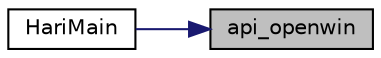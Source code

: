 digraph "api_openwin"
{
 // LATEX_PDF_SIZE
  edge [fontname="Helvetica",fontsize="10",labelfontname="Helvetica",labelfontsize="10"];
  node [fontname="Helvetica",fontsize="10",shape=record];
  rankdir="RL";
  Node1 [label="api_openwin",height=0.2,width=0.4,color="black", fillcolor="grey75", style="filled", fontcolor="black",tooltip="ウインドウを生成する"];
  Node1 -> Node2 [dir="back",color="midnightblue",fontsize="10",style="solid",fontname="Helvetica"];
  Node2 [label="HariMain",height=0.2,width=0.4,color="black", fillcolor="white", style="filled",URL="$bball_8c.html#a3bfd04b86eb41bd7301c75a3df6a89e0",tooltip=" "];
}
